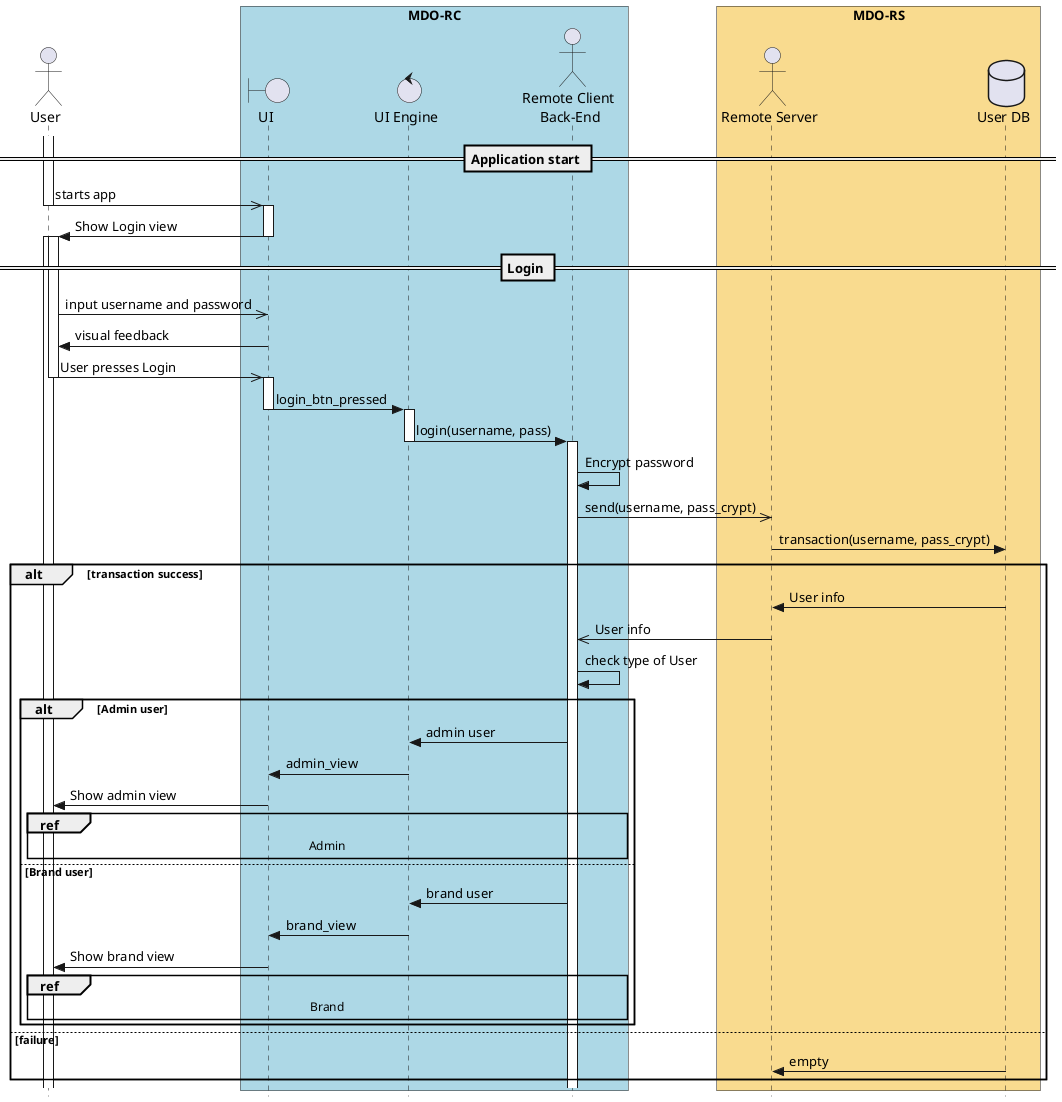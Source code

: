   @startuml
  ' ---------- SETUP ----------------
  ' strict uml style and hide footboxes
  skinparam style strictuml
  hide footbox
  ' for anchors and duration this may be required (uncomment)
  ' !pragma teoz true

  ' ---------- Declaring participants
  ' participant Participant as Foo
  
  actor User
  box "MDO-RC" #LightBlue
  boundary "UI" as UI
  control "UI Engine" as UIE
  actor "Remote Client \nBack-End" as RC
  endbox
  box "MDO-RS" #f9db8f
  actor "Remote Server" as RS
  database "User DB" as UserDB
  endbox
  ' entity      Entity      as Foo4
  ' database    Database    as Foo5
  ' collections Collections as Foo6
  ' queue       Queue       as Foo7

  ' async message
  == Application start ==
  activate User
  User ->> UI: starts app 
  deactivate User
  activate UI
  UI -> User: Show Login view
  deactivate UI
  activate User
''
  == Login ==
  activate User
  User ->> UI: input username and password
  UI -> User: visual feedback
  User ->> UI: User presses Login
''
  deactivate User
  activate UI
  UI -> UIE: login_btn_pressed
  deactivate UI
  activate UIE
  UIE -> RC : login(username, pass)
  deactivate UIE
  activate RC
  RC -> RC : Encrypt password
  RC ->> RS : send(username, pass_crypt)
  RS -> UserDB : transaction(username, pass_crypt)
'' DB transaction
  alt transaction success
    UserDB -> RS: User info
    RS ->> RC: User info
    RC -> RC: check type of User
    alt Admin user
    RC -> UIE: admin user
    UIE -> UI: admin_view
    UI -> User: Show admin view
    ref over RC, UIE, UI, User: Admin
    else Brand user
    RC -> UIE: brand user
    UIE -> UI: brand_view
    UI -> User: Show brand view
    ref over RC, UIE, UI, User: Brand
    end
  else failure
  UserDB -> RS: empty
  end
''
''  == User Authentication ==
''  alt Admin
''    UIE ->> RC : Send DBs relative to admin
''    RC ->> User : Show Main Menu
''    alt Users
''      User ->> RC : Manage Useres
''      RC ->> UIE : Send changes
''      UIE ->> UIE : Update data
''    else Statistics
''      User ->> RC : Watch Statistics
''      RC ->> User : Show Statistics
''    else Ads To Activate
''      User ->> RC : Download Videos, Accept/Deny Ads
''      RC ->> UIE : Send Changes
''      UIE ->> UIE : Update data
''    else Logout
''      User ->> RC : Logout
''      RC ->> RC : Quit
''    end
'    
''  else Brand
''    UIE ->> RC : Sends DBs relative to the brand 
''    RC ->> User : Show Main Menu
''    alt Notifications
''      User ->> RC : See notifications
''      RC ->> User : Show notifications
''    else Rented
''      User ->> RC : See Rented Ads
''      RC ->> User : Show statistics of Rented Ads
''    else To Rent
''      User ->> RC : Upload Videos, choose conditions and fragrancy
''      RC ->> UIE : Send Changes
''      UIE ->> UIE : Update data
''    else Logoudat
''      User ->> RC : Logout
''      RC ->> RC : Quit
''    end
''  end

' =========================== ZE das couves ==============================='
'  LS -> UIE: show Image Filter view
'  UIE -> User: visual feedback
'  ref over User, GRE, UIE, LS: Image Filter
' -------
'    else Take Pic
'    LS -> UIE: show Pic view
'    UIE -> User: visual feedback
'    ref over User, GRE, UIE, LS: Picture mode
' -------
'    else Create GIF
'    LS -> UIE: show GIF view
'    UIE -> User: visual feedback
'    ref over User, GRE, UIE, LS: GIF mode
'    '' LS -> LS: process gesture \ncallback
'    '' LS -> UIE: provide output
'    '' UIE -> User: visual feedback
'    ' end alt
'    end 
' end par
'  end
		

  @enduml

